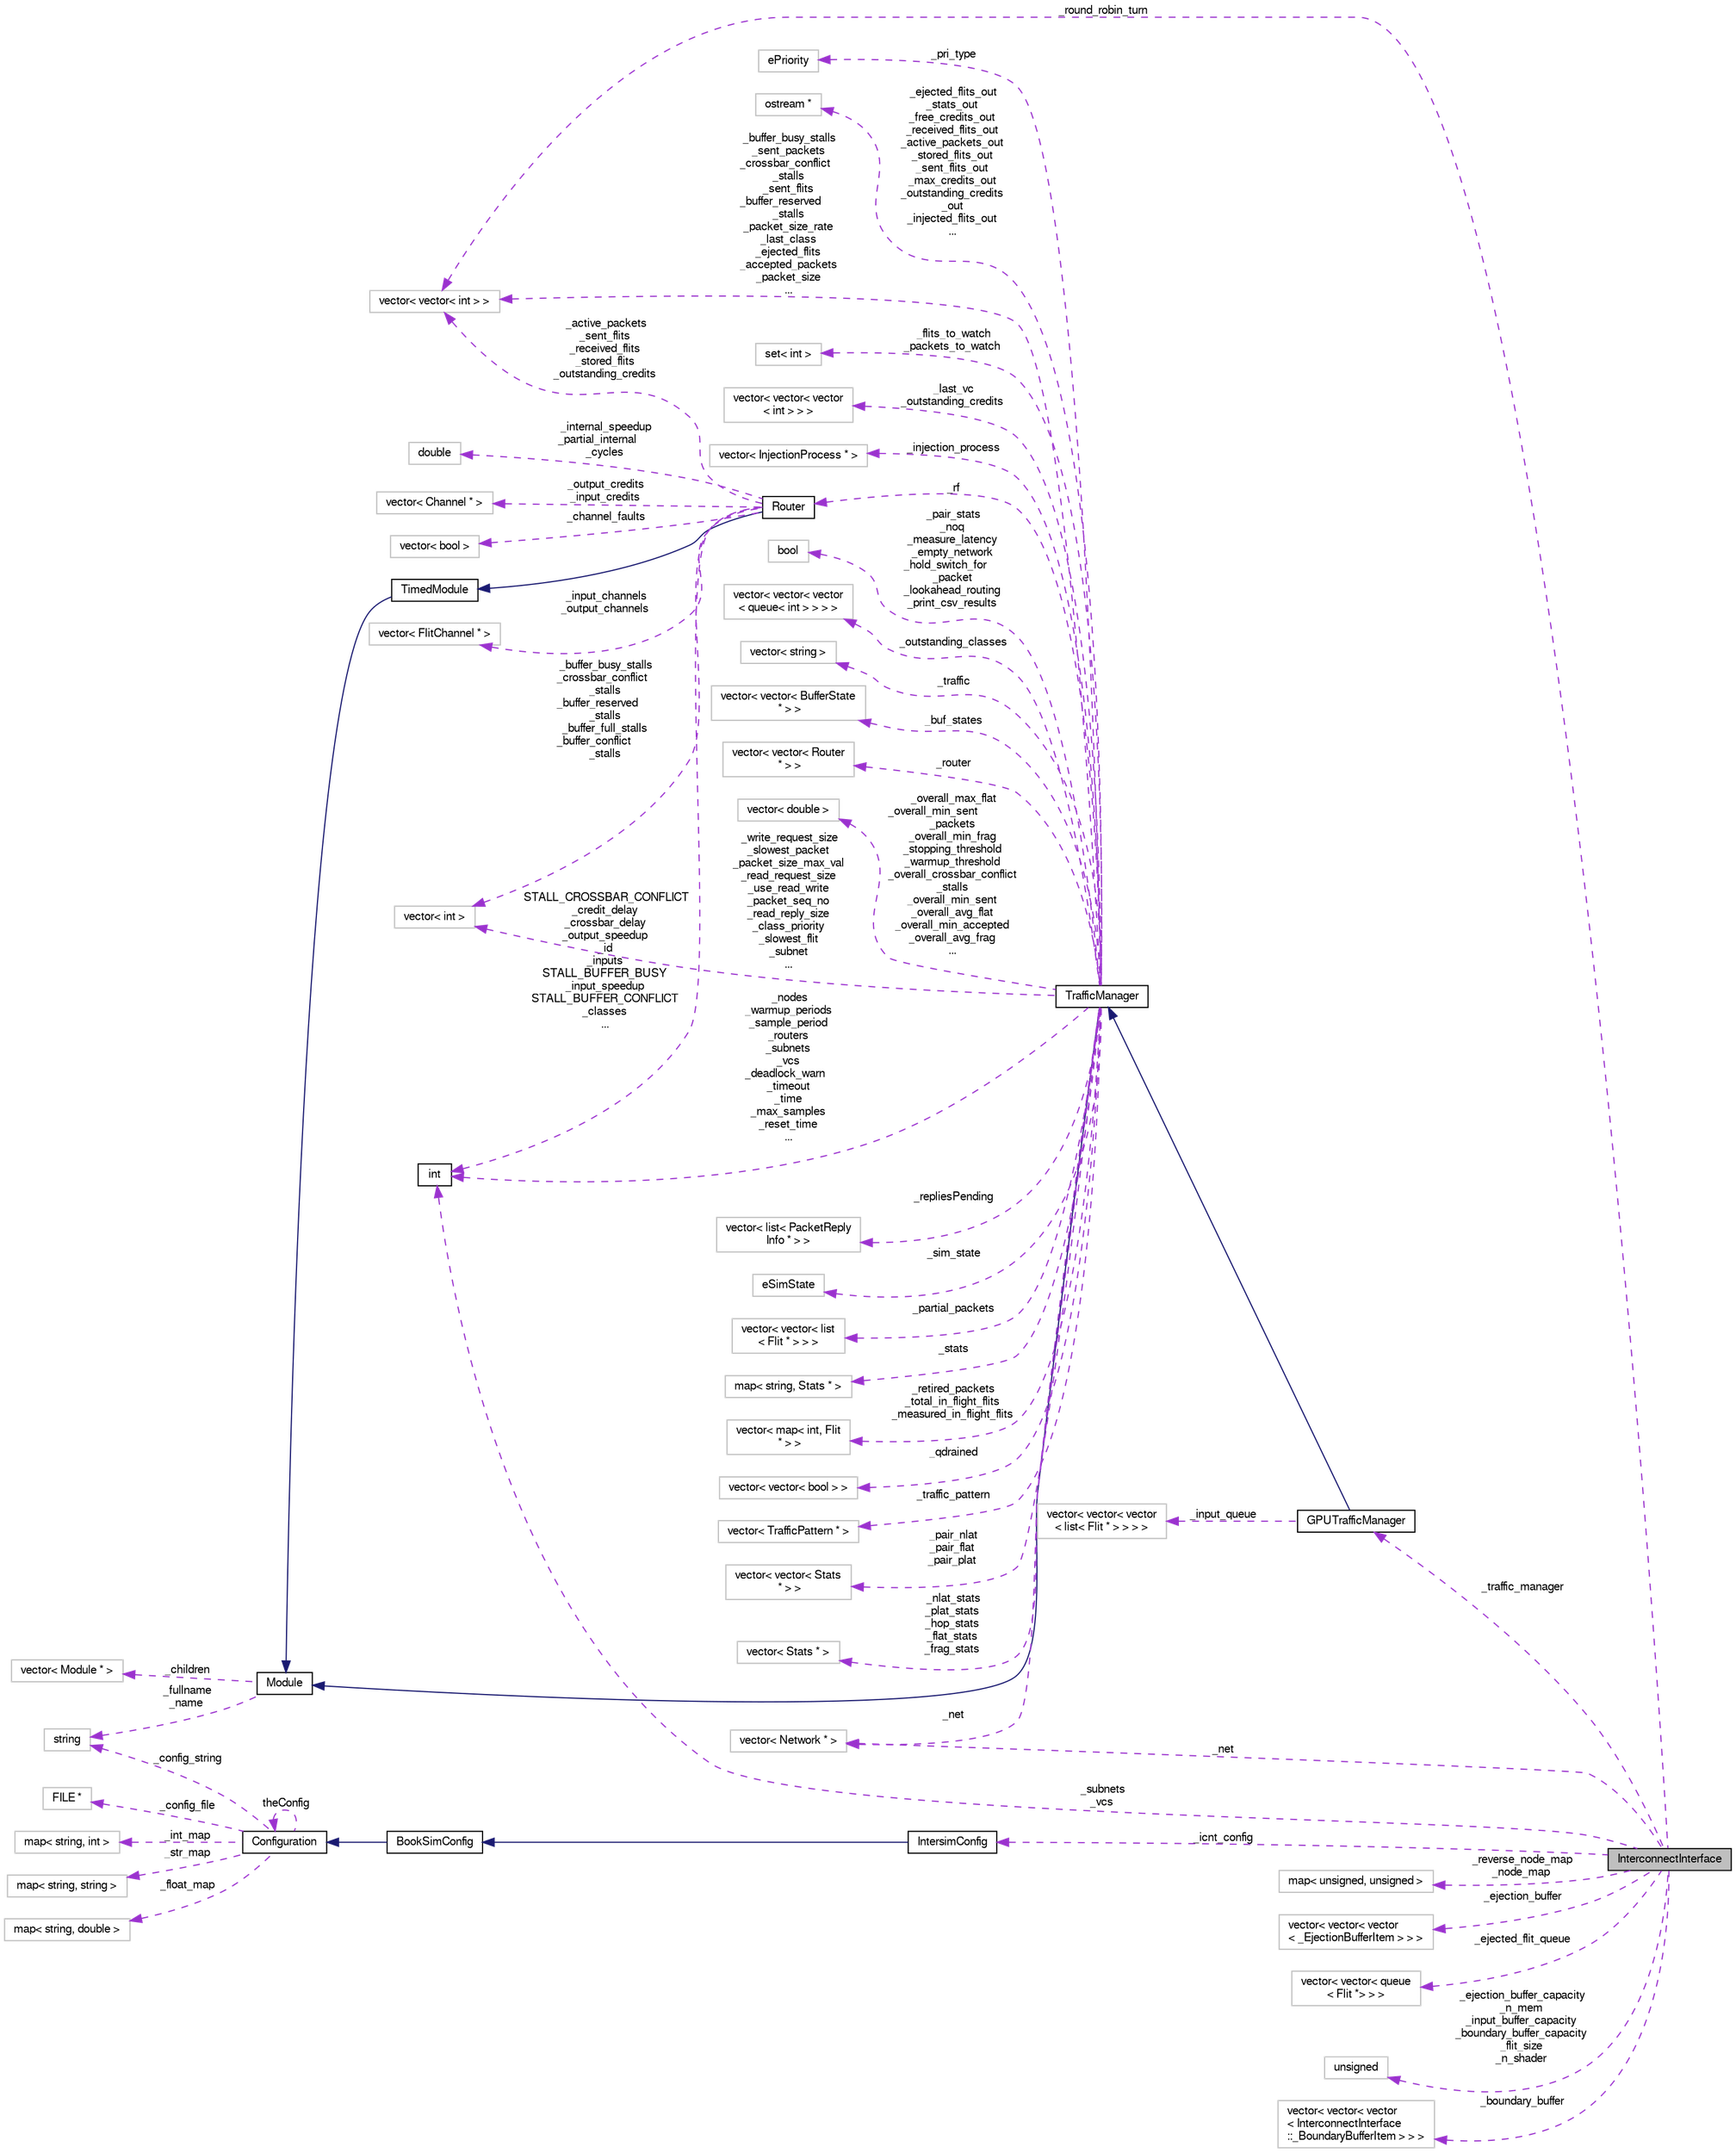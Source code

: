 digraph "InterconnectInterface"
{
  bgcolor="transparent";
  edge [fontname="FreeSans",fontsize="10",labelfontname="FreeSans",labelfontsize="10"];
  node [fontname="FreeSans",fontsize="10",shape=record];
  rankdir="LR";
  Node1 [label="InterconnectInterface",height=0.2,width=0.4,color="black", fillcolor="grey75", style="filled", fontcolor="black"];
  Node2 -> Node1 [dir="back",color="darkorchid3",fontsize="10",style="dashed",label=" _round_robin_turn" ,fontname="FreeSans"];
  Node2 [label="vector\< vector\< int \> \>",height=0.2,width=0.4,color="grey75"];
  Node3 -> Node1 [dir="back",color="darkorchid3",fontsize="10",style="dashed",label=" _traffic_manager" ,fontname="FreeSans"];
  Node3 [label="GPUTrafficManager",height=0.2,width=0.4,color="black",URL="$classGPUTrafficManager.html"];
  Node4 -> Node3 [dir="back",color="midnightblue",fontsize="10",style="solid",fontname="FreeSans"];
  Node4 [label="TrafficManager",height=0.2,width=0.4,color="black",URL="$classTrafficManager.html"];
  Node5 -> Node4 [dir="back",color="midnightblue",fontsize="10",style="solid",fontname="FreeSans"];
  Node5 [label="Module",height=0.2,width=0.4,color="black",URL="$classModule.html"];
  Node6 -> Node5 [dir="back",color="darkorchid3",fontsize="10",style="dashed",label=" _fullname\n_name" ,fontname="FreeSans"];
  Node6 [label="string",height=0.2,width=0.4,color="grey75"];
  Node7 -> Node5 [dir="back",color="darkorchid3",fontsize="10",style="dashed",label=" _children" ,fontname="FreeSans"];
  Node7 [label="vector\< Module * \>",height=0.2,width=0.4,color="grey75"];
  Node2 -> Node4 [dir="back",color="darkorchid3",fontsize="10",style="dashed",label=" _buffer_busy_stalls\n_sent_packets\n_crossbar_conflict\l_stalls\n_sent_flits\n_buffer_reserved\l_stalls\n_packet_size_rate\n_last_class\n_ejected_flits\n_accepted_packets\n_packet_size\n..." ,fontname="FreeSans"];
  Node8 -> Node4 [dir="back",color="darkorchid3",fontsize="10",style="dashed",label=" _repliesPending" ,fontname="FreeSans"];
  Node8 [label="vector\< list\< PacketReply\lInfo * \> \>",height=0.2,width=0.4,color="grey75"];
  Node9 -> Node4 [dir="back",color="darkorchid3",fontsize="10",style="dashed",label=" _sim_state" ,fontname="FreeSans"];
  Node9 [label="eSimState",height=0.2,width=0.4,color="grey75"];
  Node10 -> Node4 [dir="back",color="darkorchid3",fontsize="10",style="dashed",label=" _partial_packets" ,fontname="FreeSans"];
  Node10 [label="vector\< vector\< list\l\< Flit * \> \> \>",height=0.2,width=0.4,color="grey75"];
  Node11 -> Node4 [dir="back",color="darkorchid3",fontsize="10",style="dashed",label=" _stats" ,fontname="FreeSans"];
  Node11 [label="map\< string, Stats * \>",height=0.2,width=0.4,color="grey75"];
  Node12 -> Node4 [dir="back",color="darkorchid3",fontsize="10",style="dashed",label=" _retired_packets\n_total_in_flight_flits\n_measured_in_flight_flits" ,fontname="FreeSans"];
  Node12 [label="vector\< map\< int, Flit\l * \> \>",height=0.2,width=0.4,color="grey75"];
  Node13 -> Node4 [dir="back",color="darkorchid3",fontsize="10",style="dashed",label=" _qdrained" ,fontname="FreeSans"];
  Node13 [label="vector\< vector\< bool \> \>",height=0.2,width=0.4,color="grey75"];
  Node14 -> Node4 [dir="back",color="darkorchid3",fontsize="10",style="dashed",label=" _traffic_pattern" ,fontname="FreeSans"];
  Node14 [label="vector\< TrafficPattern * \>",height=0.2,width=0.4,color="grey75"];
  Node15 -> Node4 [dir="back",color="darkorchid3",fontsize="10",style="dashed",label=" _pair_nlat\n_pair_flat\n_pair_plat" ,fontname="FreeSans"];
  Node15 [label="vector\< vector\< Stats\l * \> \>",height=0.2,width=0.4,color="grey75"];
  Node16 -> Node4 [dir="back",color="darkorchid3",fontsize="10",style="dashed",label=" _nlat_stats\n_plat_stats\n_hop_stats\n_flat_stats\n_frag_stats" ,fontname="FreeSans"];
  Node16 [label="vector\< Stats * \>",height=0.2,width=0.4,color="grey75"];
  Node17 -> Node4 [dir="back",color="darkorchid3",fontsize="10",style="dashed",label=" _rf" ,fontname="FreeSans"];
  Node17 [label="Router",height=0.2,width=0.4,color="black",URL="$classRouter.html"];
  Node18 -> Node17 [dir="back",color="midnightblue",fontsize="10",style="solid",fontname="FreeSans"];
  Node18 [label="TimedModule",height=0.2,width=0.4,color="black",URL="$classTimedModule.html"];
  Node5 -> Node18 [dir="back",color="midnightblue",fontsize="10",style="solid",fontname="FreeSans"];
  Node2 -> Node17 [dir="back",color="darkorchid3",fontsize="10",style="dashed",label=" _active_packets\n_sent_flits\n_received_flits\n_stored_flits\n_outstanding_credits" ,fontname="FreeSans"];
  Node19 -> Node17 [dir="back",color="darkorchid3",fontsize="10",style="dashed",label=" _input_channels\n_output_channels" ,fontname="FreeSans"];
  Node19 [label="vector\< FlitChannel * \>",height=0.2,width=0.4,color="grey75"];
  Node20 -> Node17 [dir="back",color="darkorchid3",fontsize="10",style="dashed",label=" _internal_speedup\n_partial_internal\l_cycles" ,fontname="FreeSans"];
  Node20 [label="double",height=0.2,width=0.4,color="grey75"];
  Node21 -> Node17 [dir="back",color="darkorchid3",fontsize="10",style="dashed",label=" STALL_CROSSBAR_CONFLICT\n_credit_delay\n_crossbar_delay\n_output_speedup\n_id\n_inputs\nSTALL_BUFFER_BUSY\n_input_speedup\nSTALL_BUFFER_CONFLICT\n_classes\n..." ,fontname="FreeSans"];
  Node21 [label="int",height=0.2,width=0.4,color="black",URL="$classint.html"];
  Node22 -> Node17 [dir="back",color="darkorchid3",fontsize="10",style="dashed",label=" _buffer_busy_stalls\n_crossbar_conflict\l_stalls\n_buffer_reserved\l_stalls\n_buffer_full_stalls\n_buffer_conflict\l_stalls" ,fontname="FreeSans"];
  Node22 [label="vector\< int \>",height=0.2,width=0.4,color="grey75"];
  Node23 -> Node17 [dir="back",color="darkorchid3",fontsize="10",style="dashed",label=" _channel_faults" ,fontname="FreeSans"];
  Node23 [label="vector\< bool \>",height=0.2,width=0.4,color="grey75"];
  Node24 -> Node17 [dir="back",color="darkorchid3",fontsize="10",style="dashed",label=" _output_credits\n_input_credits" ,fontname="FreeSans"];
  Node24 [label="vector\< Channel * \>",height=0.2,width=0.4,color="grey75"];
  Node25 -> Node4 [dir="back",color="darkorchid3",fontsize="10",style="dashed",label=" _pri_type" ,fontname="FreeSans"];
  Node25 [label="ePriority",height=0.2,width=0.4,color="grey75"];
  Node26 -> Node4 [dir="back",color="darkorchid3",fontsize="10",style="dashed",label=" _ejected_flits_out\n_stats_out\n_free_credits_out\n_received_flits_out\n_active_packets_out\n_stored_flits_out\n_sent_flits_out\n_max_credits_out\n_outstanding_credits\l_out\n_injected_flits_out\n..." ,fontname="FreeSans"];
  Node26 [label="ostream *",height=0.2,width=0.4,color="grey75"];
  Node27 -> Node4 [dir="back",color="darkorchid3",fontsize="10",style="dashed",label=" _flits_to_watch\n_packets_to_watch" ,fontname="FreeSans"];
  Node27 [label="set\< int \>",height=0.2,width=0.4,color="grey75"];
  Node28 -> Node4 [dir="back",color="darkorchid3",fontsize="10",style="dashed",label=" _net" ,fontname="FreeSans"];
  Node28 [label="vector\< Network * \>",height=0.2,width=0.4,color="grey75"];
  Node29 -> Node4 [dir="back",color="darkorchid3",fontsize="10",style="dashed",label=" _last_vc\n_outstanding_credits" ,fontname="FreeSans"];
  Node29 [label="vector\< vector\< vector\l\< int \> \> \>",height=0.2,width=0.4,color="grey75"];
  Node30 -> Node4 [dir="back",color="darkorchid3",fontsize="10",style="dashed",label=" _injection_process" ,fontname="FreeSans"];
  Node30 [label="vector\< InjectionProcess * \>",height=0.2,width=0.4,color="grey75"];
  Node21 -> Node4 [dir="back",color="darkorchid3",fontsize="10",style="dashed",label=" _nodes\n_warmup_periods\n_sample_period\n_routers\n_subnets\n_vcs\n_deadlock_warn\l_timeout\n_time\n_max_samples\n_reset_time\n..." ,fontname="FreeSans"];
  Node31 -> Node4 [dir="back",color="darkorchid3",fontsize="10",style="dashed",label=" _pair_stats\n_noq\n_measure_latency\n_empty_network\n_hold_switch_for\l_packet\n_lookahead_routing\n_print_csv_results" ,fontname="FreeSans"];
  Node31 [label="bool",height=0.2,width=0.4,color="grey75"];
  Node32 -> Node4 [dir="back",color="darkorchid3",fontsize="10",style="dashed",label=" _outstanding_classes" ,fontname="FreeSans"];
  Node32 [label="vector\< vector\< vector\l\< queue\< int \> \> \> \>",height=0.2,width=0.4,color="grey75"];
  Node33 -> Node4 [dir="back",color="darkorchid3",fontsize="10",style="dashed",label=" _traffic" ,fontname="FreeSans"];
  Node33 [label="vector\< string \>",height=0.2,width=0.4,color="grey75"];
  Node22 -> Node4 [dir="back",color="darkorchid3",fontsize="10",style="dashed",label=" _write_request_size\n_slowest_packet\n_packet_size_max_val\n_read_request_size\n_use_read_write\n_packet_seq_no\n_read_reply_size\n_class_priority\n_slowest_flit\n_subnet\n..." ,fontname="FreeSans"];
  Node34 -> Node4 [dir="back",color="darkorchid3",fontsize="10",style="dashed",label=" _buf_states" ,fontname="FreeSans"];
  Node34 [label="vector\< vector\< BufferState\l * \> \>",height=0.2,width=0.4,color="grey75"];
  Node35 -> Node4 [dir="back",color="darkorchid3",fontsize="10",style="dashed",label=" _router" ,fontname="FreeSans"];
  Node35 [label="vector\< vector\< Router\l * \> \>",height=0.2,width=0.4,color="grey75"];
  Node36 -> Node4 [dir="back",color="darkorchid3",fontsize="10",style="dashed",label=" _overall_max_flat\n_overall_min_sent\l_packets\n_overall_min_frag\n_stopping_threshold\n_warmup_threshold\n_overall_crossbar_conflict\l_stalls\n_overall_min_sent\n_overall_avg_flat\n_overall_min_accepted\n_overall_avg_frag\n..." ,fontname="FreeSans"];
  Node36 [label="vector\< double \>",height=0.2,width=0.4,color="grey75"];
  Node37 -> Node3 [dir="back",color="darkorchid3",fontsize="10",style="dashed",label=" _input_queue" ,fontname="FreeSans"];
  Node37 [label="vector\< vector\< vector\l\< list\< Flit * \> \> \> \>",height=0.2,width=0.4,color="grey75"];
  Node38 -> Node1 [dir="back",color="darkorchid3",fontsize="10",style="dashed",label=" _icnt_config" ,fontname="FreeSans"];
  Node38 [label="IntersimConfig",height=0.2,width=0.4,color="black",URL="$classIntersimConfig.html"];
  Node39 -> Node38 [dir="back",color="midnightblue",fontsize="10",style="solid",fontname="FreeSans"];
  Node39 [label="BookSimConfig",height=0.2,width=0.4,color="black",URL="$classBookSimConfig.html"];
  Node40 -> Node39 [dir="back",color="midnightblue",fontsize="10",style="solid",fontname="FreeSans"];
  Node40 [label="Configuration",height=0.2,width=0.4,color="black",URL="$classConfiguration.html"];
  Node6 -> Node40 [dir="back",color="darkorchid3",fontsize="10",style="dashed",label=" _config_string" ,fontname="FreeSans"];
  Node41 -> Node40 [dir="back",color="darkorchid3",fontsize="10",style="dashed",label=" _config_file" ,fontname="FreeSans"];
  Node41 [label="FILE *",height=0.2,width=0.4,color="grey75"];
  Node42 -> Node40 [dir="back",color="darkorchid3",fontsize="10",style="dashed",label=" _int_map" ,fontname="FreeSans"];
  Node42 [label="map\< string, int \>",height=0.2,width=0.4,color="grey75"];
  Node43 -> Node40 [dir="back",color="darkorchid3",fontsize="10",style="dashed",label=" _str_map" ,fontname="FreeSans"];
  Node43 [label="map\< string, string \>",height=0.2,width=0.4,color="grey75"];
  Node44 -> Node40 [dir="back",color="darkorchid3",fontsize="10",style="dashed",label=" _float_map" ,fontname="FreeSans"];
  Node44 [label="map\< string, double \>",height=0.2,width=0.4,color="grey75"];
  Node40 -> Node40 [dir="back",color="darkorchid3",fontsize="10",style="dashed",label=" theConfig" ,fontname="FreeSans"];
  Node28 -> Node1 [dir="back",color="darkorchid3",fontsize="10",style="dashed",label=" _net" ,fontname="FreeSans"];
  Node21 -> Node1 [dir="back",color="darkorchid3",fontsize="10",style="dashed",label=" _subnets\n_vcs" ,fontname="FreeSans"];
  Node45 -> Node1 [dir="back",color="darkorchid3",fontsize="10",style="dashed",label=" _reverse_node_map\n_node_map" ,fontname="FreeSans"];
  Node45 [label="map\< unsigned, unsigned \>",height=0.2,width=0.4,color="grey75"];
  Node46 -> Node1 [dir="back",color="darkorchid3",fontsize="10",style="dashed",label=" _ejection_buffer" ,fontname="FreeSans"];
  Node46 [label="vector\< vector\< vector\l\< _EjectionBufferItem \> \> \>",height=0.2,width=0.4,color="grey75"];
  Node47 -> Node1 [dir="back",color="darkorchid3",fontsize="10",style="dashed",label=" _ejected_flit_queue" ,fontname="FreeSans"];
  Node47 [label="vector\< vector\< queue\l\< Flit *\> \> \>",height=0.2,width=0.4,color="grey75"];
  Node48 -> Node1 [dir="back",color="darkorchid3",fontsize="10",style="dashed",label=" _ejection_buffer_capacity\n_n_mem\n_input_buffer_capacity\n_boundary_buffer_capacity\n_flit_size\n_n_shader" ,fontname="FreeSans"];
  Node48 [label="unsigned",height=0.2,width=0.4,color="grey75"];
  Node49 -> Node1 [dir="back",color="darkorchid3",fontsize="10",style="dashed",label=" _boundary_buffer" ,fontname="FreeSans"];
  Node49 [label="vector\< vector\< vector\l\< InterconnectInterface\l::_BoundaryBufferItem \> \> \>",height=0.2,width=0.4,color="grey75"];
}
